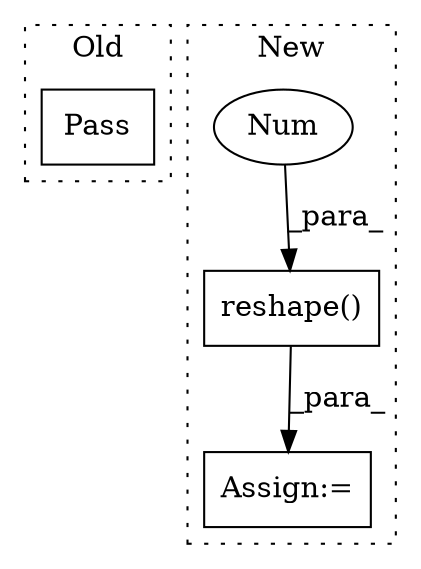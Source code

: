 digraph G {
subgraph cluster0 {
1 [label="Pass" a="62" s="613" l="4" shape="box"];
label = "Old";
style="dotted";
}
subgraph cluster1 {
2 [label="reshape()" a="75" s="1392,1413" l="13,1" shape="box"];
3 [label="Assign:=" a="68" s="1385" l="3" shape="box"];
4 [label="Num" a="76" s="1408" l="2" shape="ellipse"];
label = "New";
style="dotted";
}
2 -> 3 [label="_para_"];
4 -> 2 [label="_para_"];
}